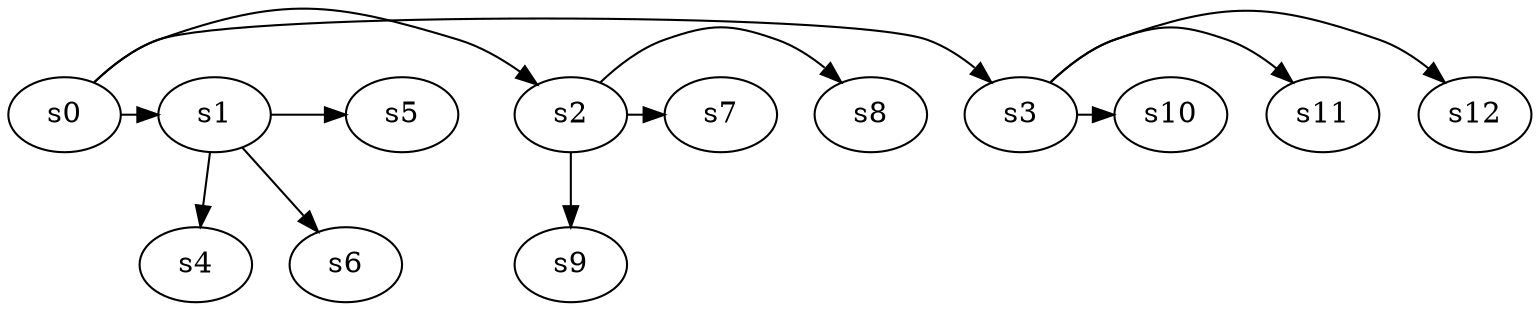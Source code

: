 digraph game_0384_branch_3_3 {
    s0 [name="s0", player=1];
    s1 [name="s1", player=1];
    s2 [name="s2", player=0];
    s3 [name="s3", player=1];
    s4 [name="s4", player=0];
    s5 [name="s5", player=1];
    s6 [name="s6", player=1, target=1];
    s7 [name="s7", player=1, target=1];
    s8 [name="s8", player=1];
    s9 [name="s9", player=0];
    s10 [name="s10", player=1, target=1];
    s11 [name="s11", player=1];
    s12 [name="s12", player=0];

    s0 -> s1 [constraint="time % 4 == 0"];
    s0 -> s2 [constraint="time % 2 == 0 || time % 3 == 1"];
    s0 -> s3 [constraint="time % 4 == 0 || time % 4 == 1"];
    s1 -> s4;
    s1 -> s5 [constraint="time % 3 == 1"];
    s1 -> s6;
    s2 -> s7 [constraint="time == 0 || time == 4 || time == 5 || time == 13"];
    s2 -> s8 [constraint="time == 3 || time == 6 || time == 8 || time == 14"];
    s2 -> s9;
    s3 -> s10 [constraint="time % 6 == 2"];
    s3 -> s11 [constraint="time % 6 == 1"];
    s3 -> s12 [constraint="time % 3 == 1"];
}
